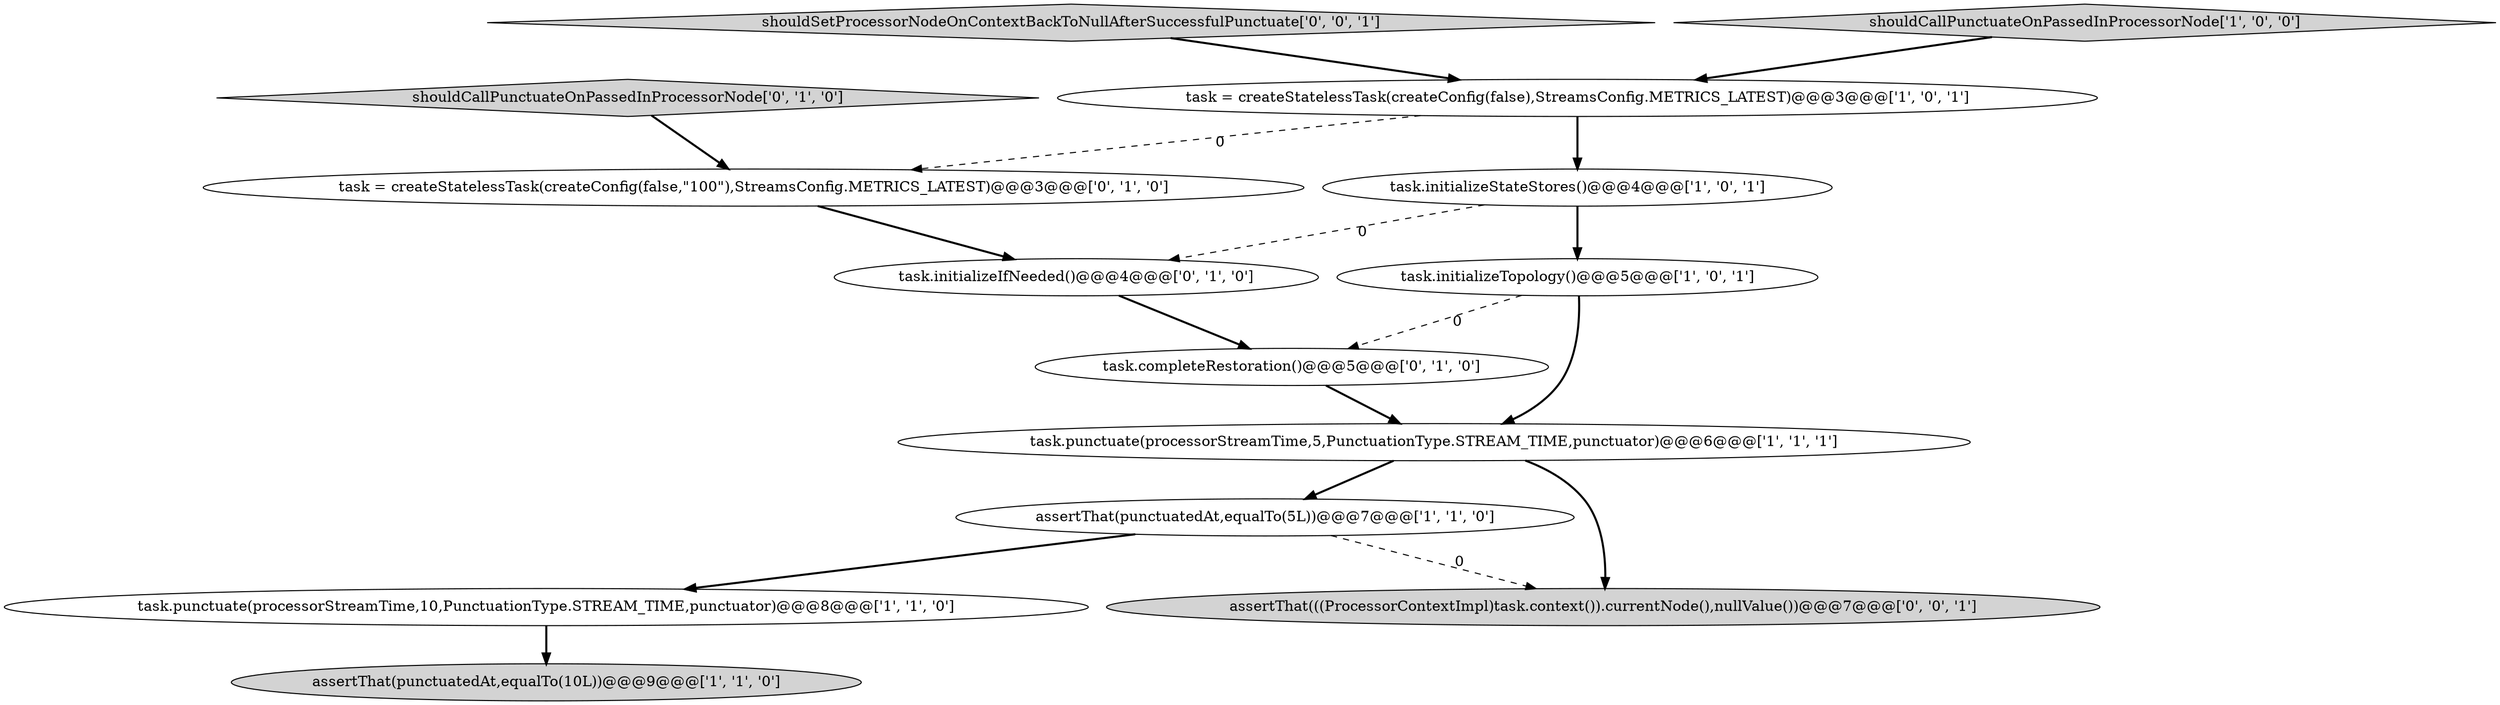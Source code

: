 digraph {
11 [style = filled, label = "task.completeRestoration()@@@5@@@['0', '1', '0']", fillcolor = white, shape = ellipse image = "AAA1AAABBB2BBB"];
1 [style = filled, label = "task.initializeTopology()@@@5@@@['1', '0', '1']", fillcolor = white, shape = ellipse image = "AAA0AAABBB1BBB"];
10 [style = filled, label = "task.initializeIfNeeded()@@@4@@@['0', '1', '0']", fillcolor = white, shape = ellipse image = "AAA1AAABBB2BBB"];
9 [style = filled, label = "shouldCallPunctuateOnPassedInProcessorNode['0', '1', '0']", fillcolor = lightgray, shape = diamond image = "AAA0AAABBB2BBB"];
4 [style = filled, label = "task.initializeStateStores()@@@4@@@['1', '0', '1']", fillcolor = white, shape = ellipse image = "AAA0AAABBB1BBB"];
3 [style = filled, label = "task.punctuate(processorStreamTime,10,PunctuationType.STREAM_TIME,punctuator)@@@8@@@['1', '1', '0']", fillcolor = white, shape = ellipse image = "AAA0AAABBB1BBB"];
6 [style = filled, label = "assertThat(punctuatedAt,equalTo(10L))@@@9@@@['1', '1', '0']", fillcolor = lightgray, shape = ellipse image = "AAA0AAABBB1BBB"];
7 [style = filled, label = "task = createStatelessTask(createConfig(false),StreamsConfig.METRICS_LATEST)@@@3@@@['1', '0', '1']", fillcolor = white, shape = ellipse image = "AAA0AAABBB1BBB"];
8 [style = filled, label = "task = createStatelessTask(createConfig(false,\"100\"),StreamsConfig.METRICS_LATEST)@@@3@@@['0', '1', '0']", fillcolor = white, shape = ellipse image = "AAA1AAABBB2BBB"];
5 [style = filled, label = "assertThat(punctuatedAt,equalTo(5L))@@@7@@@['1', '1', '0']", fillcolor = white, shape = ellipse image = "AAA0AAABBB1BBB"];
12 [style = filled, label = "shouldSetProcessorNodeOnContextBackToNullAfterSuccessfulPunctuate['0', '0', '1']", fillcolor = lightgray, shape = diamond image = "AAA0AAABBB3BBB"];
2 [style = filled, label = "task.punctuate(processorStreamTime,5,PunctuationType.STREAM_TIME,punctuator)@@@6@@@['1', '1', '1']", fillcolor = white, shape = ellipse image = "AAA0AAABBB1BBB"];
13 [style = filled, label = "assertThat(((ProcessorContextImpl)task.context()).currentNode(),nullValue())@@@7@@@['0', '0', '1']", fillcolor = lightgray, shape = ellipse image = "AAA0AAABBB3BBB"];
0 [style = filled, label = "shouldCallPunctuateOnPassedInProcessorNode['1', '0', '0']", fillcolor = lightgray, shape = diamond image = "AAA0AAABBB1BBB"];
4->10 [style = dashed, label="0"];
12->7 [style = bold, label=""];
2->13 [style = bold, label=""];
5->3 [style = bold, label=""];
9->8 [style = bold, label=""];
5->13 [style = dashed, label="0"];
10->11 [style = bold, label=""];
1->11 [style = dashed, label="0"];
7->4 [style = bold, label=""];
1->2 [style = bold, label=""];
8->10 [style = bold, label=""];
7->8 [style = dashed, label="0"];
11->2 [style = bold, label=""];
4->1 [style = bold, label=""];
0->7 [style = bold, label=""];
2->5 [style = bold, label=""];
3->6 [style = bold, label=""];
}
